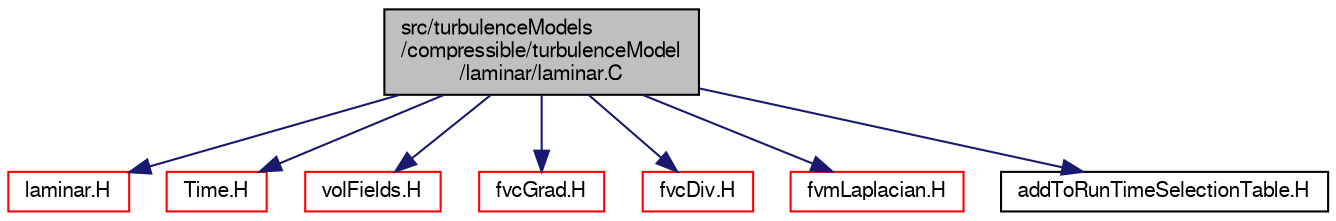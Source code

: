 digraph "src/turbulenceModels/compressible/turbulenceModel/laminar/laminar.C"
{
  bgcolor="transparent";
  edge [fontname="FreeSans",fontsize="10",labelfontname="FreeSans",labelfontsize="10"];
  node [fontname="FreeSans",fontsize="10",shape=record];
  Node0 [label="src/turbulenceModels\l/compressible/turbulenceModel\l/laminar/laminar.C",height=0.2,width=0.4,color="black", fillcolor="grey75", style="filled", fontcolor="black"];
  Node0 -> Node1 [color="midnightblue",fontsize="10",style="solid",fontname="FreeSans"];
  Node1 [label="laminar.H",height=0.2,width=0.4,color="red",URL="$a39197.html"];
  Node0 -> Node3 [color="midnightblue",fontsize="10",style="solid",fontname="FreeSans"];
  Node3 [label="Time.H",height=0.2,width=0.4,color="red",URL="$a09311.html"];
  Node0 -> Node151 [color="midnightblue",fontsize="10",style="solid",fontname="FreeSans"];
  Node151 [label="volFields.H",height=0.2,width=0.4,color="red",URL="$a02750.html"];
  Node0 -> Node322 [color="midnightblue",fontsize="10",style="solid",fontname="FreeSans"];
  Node322 [label="fvcGrad.H",height=0.2,width=0.4,color="red",URL="$a02978.html",tooltip="Calculate the gradient of the given field. "];
  Node0 -> Node323 [color="midnightblue",fontsize="10",style="solid",fontname="FreeSans"];
  Node323 [label="fvcDiv.H",height=0.2,width=0.4,color="red",URL="$a02966.html",tooltip="Calculate the divergence of the given field. "];
  Node0 -> Node324 [color="midnightblue",fontsize="10",style="solid",fontname="FreeSans"];
  Node324 [label="fvmLaplacian.H",height=0.2,width=0.4,color="red",URL="$a03077.html",tooltip="Calculate the matrix for the laplacian of the field. "];
  Node0 -> Node340 [color="midnightblue",fontsize="10",style="solid",fontname="FreeSans"];
  Node340 [label="addToRunTimeSelectionTable.H",height=0.2,width=0.4,color="black",URL="$a09263.html",tooltip="Macros for easy insertion into run-time selection tables. "];
}
